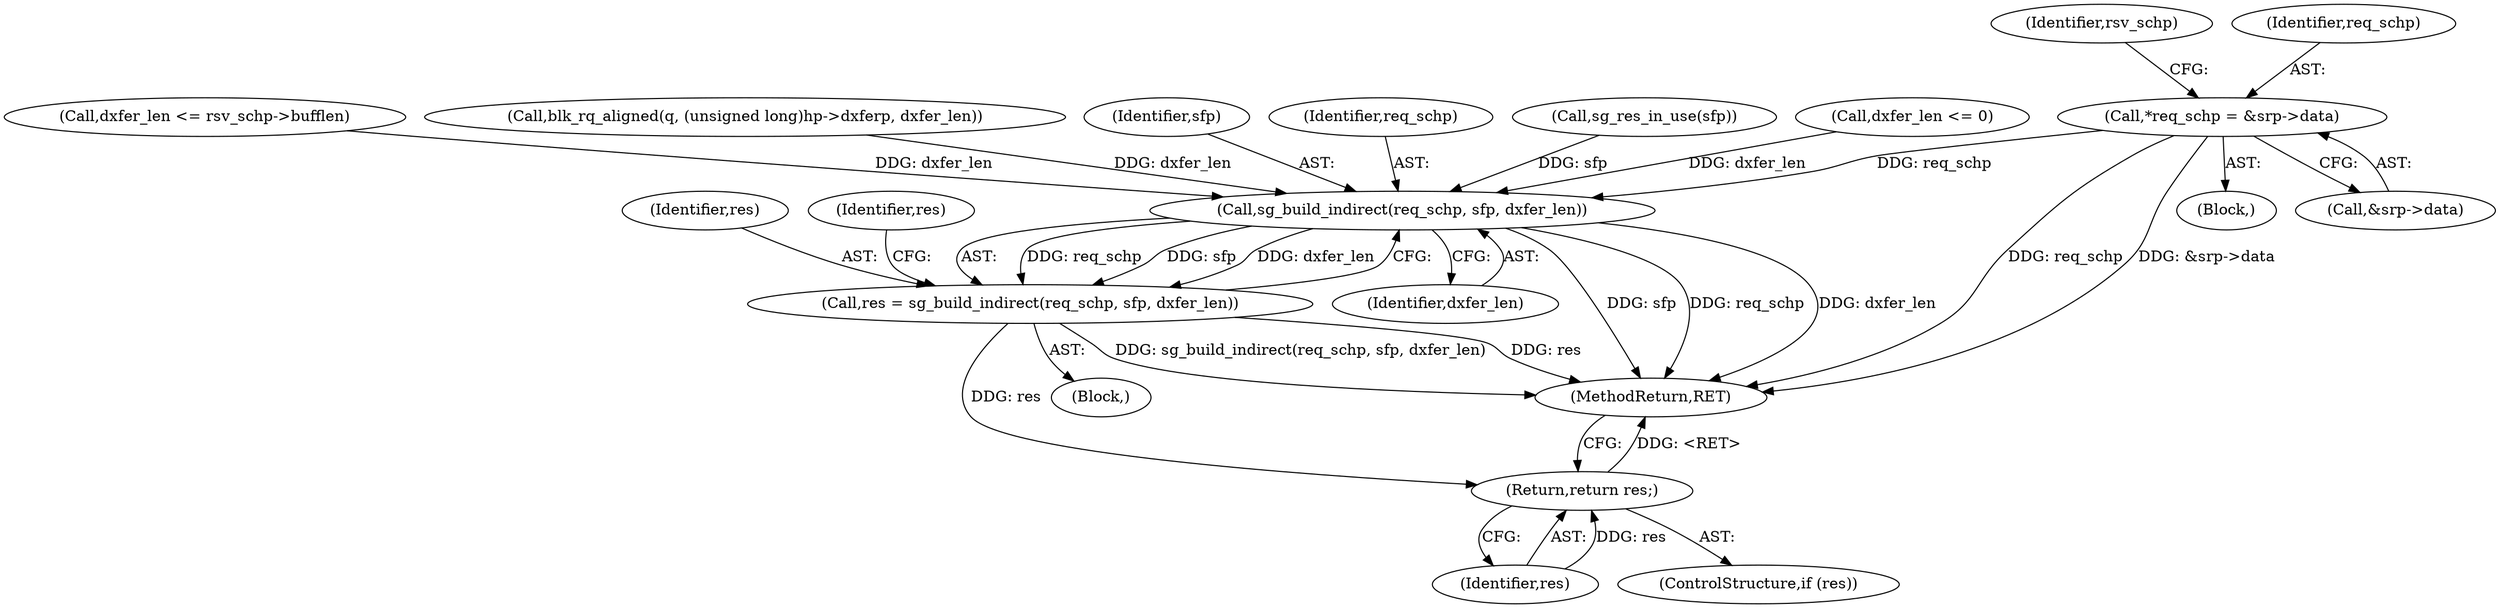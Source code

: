 digraph "0_linux_fdc81f45e9f57858da6351836507fbcf1b7583ee@pointer" {
"1000141" [label="(Call,*req_schp = &srp->data)"];
"1000349" [label="(Call,sg_build_indirect(req_schp, sfp, dxfer_len))"];
"1000347" [label="(Call,res = sg_build_indirect(req_schp, sfp, dxfer_len))"];
"1000355" [label="(Return,return res;)"];
"1000346" [label="(Block,)"];
"1000352" [label="(Identifier,dxfer_len)"];
"1000349" [label="(Call,sg_build_indirect(req_schp, sfp, dxfer_len))"];
"1000347" [label="(Call,res = sg_build_indirect(req_schp, sfp, dxfer_len))"];
"1000336" [label="(Call,dxfer_len <= rsv_schp->bufflen)"];
"1000493" [label="(MethodReturn,RET)"];
"1000104" [label="(Block,)"];
"1000149" [label="(Identifier,rsv_schp)"];
"1000348" [label="(Identifier,res)"];
"1000141" [label="(Call,*req_schp = &srp->data)"];
"1000354" [label="(Identifier,res)"];
"1000312" [label="(Call,blk_rq_aligned(q, (unsigned long)hp->dxferp, dxfer_len))"];
"1000351" [label="(Identifier,sfp)"];
"1000350" [label="(Identifier,req_schp)"];
"1000355" [label="(Return,return res;)"];
"1000356" [label="(Identifier,res)"];
"1000334" [label="(Call,sg_res_in_use(sfp))"];
"1000142" [label="(Identifier,req_schp)"];
"1000277" [label="(Call,dxfer_len <= 0)"];
"1000143" [label="(Call,&srp->data)"];
"1000353" [label="(ControlStructure,if (res))"];
"1000141" -> "1000104"  [label="AST: "];
"1000141" -> "1000143"  [label="CFG: "];
"1000142" -> "1000141"  [label="AST: "];
"1000143" -> "1000141"  [label="AST: "];
"1000149" -> "1000141"  [label="CFG: "];
"1000141" -> "1000493"  [label="DDG: req_schp"];
"1000141" -> "1000493"  [label="DDG: &srp->data"];
"1000141" -> "1000349"  [label="DDG: req_schp"];
"1000349" -> "1000347"  [label="AST: "];
"1000349" -> "1000352"  [label="CFG: "];
"1000350" -> "1000349"  [label="AST: "];
"1000351" -> "1000349"  [label="AST: "];
"1000352" -> "1000349"  [label="AST: "];
"1000347" -> "1000349"  [label="CFG: "];
"1000349" -> "1000493"  [label="DDG: sfp"];
"1000349" -> "1000493"  [label="DDG: req_schp"];
"1000349" -> "1000493"  [label="DDG: dxfer_len"];
"1000349" -> "1000347"  [label="DDG: req_schp"];
"1000349" -> "1000347"  [label="DDG: sfp"];
"1000349" -> "1000347"  [label="DDG: dxfer_len"];
"1000334" -> "1000349"  [label="DDG: sfp"];
"1000312" -> "1000349"  [label="DDG: dxfer_len"];
"1000277" -> "1000349"  [label="DDG: dxfer_len"];
"1000336" -> "1000349"  [label="DDG: dxfer_len"];
"1000347" -> "1000346"  [label="AST: "];
"1000348" -> "1000347"  [label="AST: "];
"1000354" -> "1000347"  [label="CFG: "];
"1000347" -> "1000493"  [label="DDG: sg_build_indirect(req_schp, sfp, dxfer_len)"];
"1000347" -> "1000493"  [label="DDG: res"];
"1000347" -> "1000355"  [label="DDG: res"];
"1000355" -> "1000353"  [label="AST: "];
"1000355" -> "1000356"  [label="CFG: "];
"1000356" -> "1000355"  [label="AST: "];
"1000493" -> "1000355"  [label="CFG: "];
"1000355" -> "1000493"  [label="DDG: <RET>"];
"1000356" -> "1000355"  [label="DDG: res"];
}
